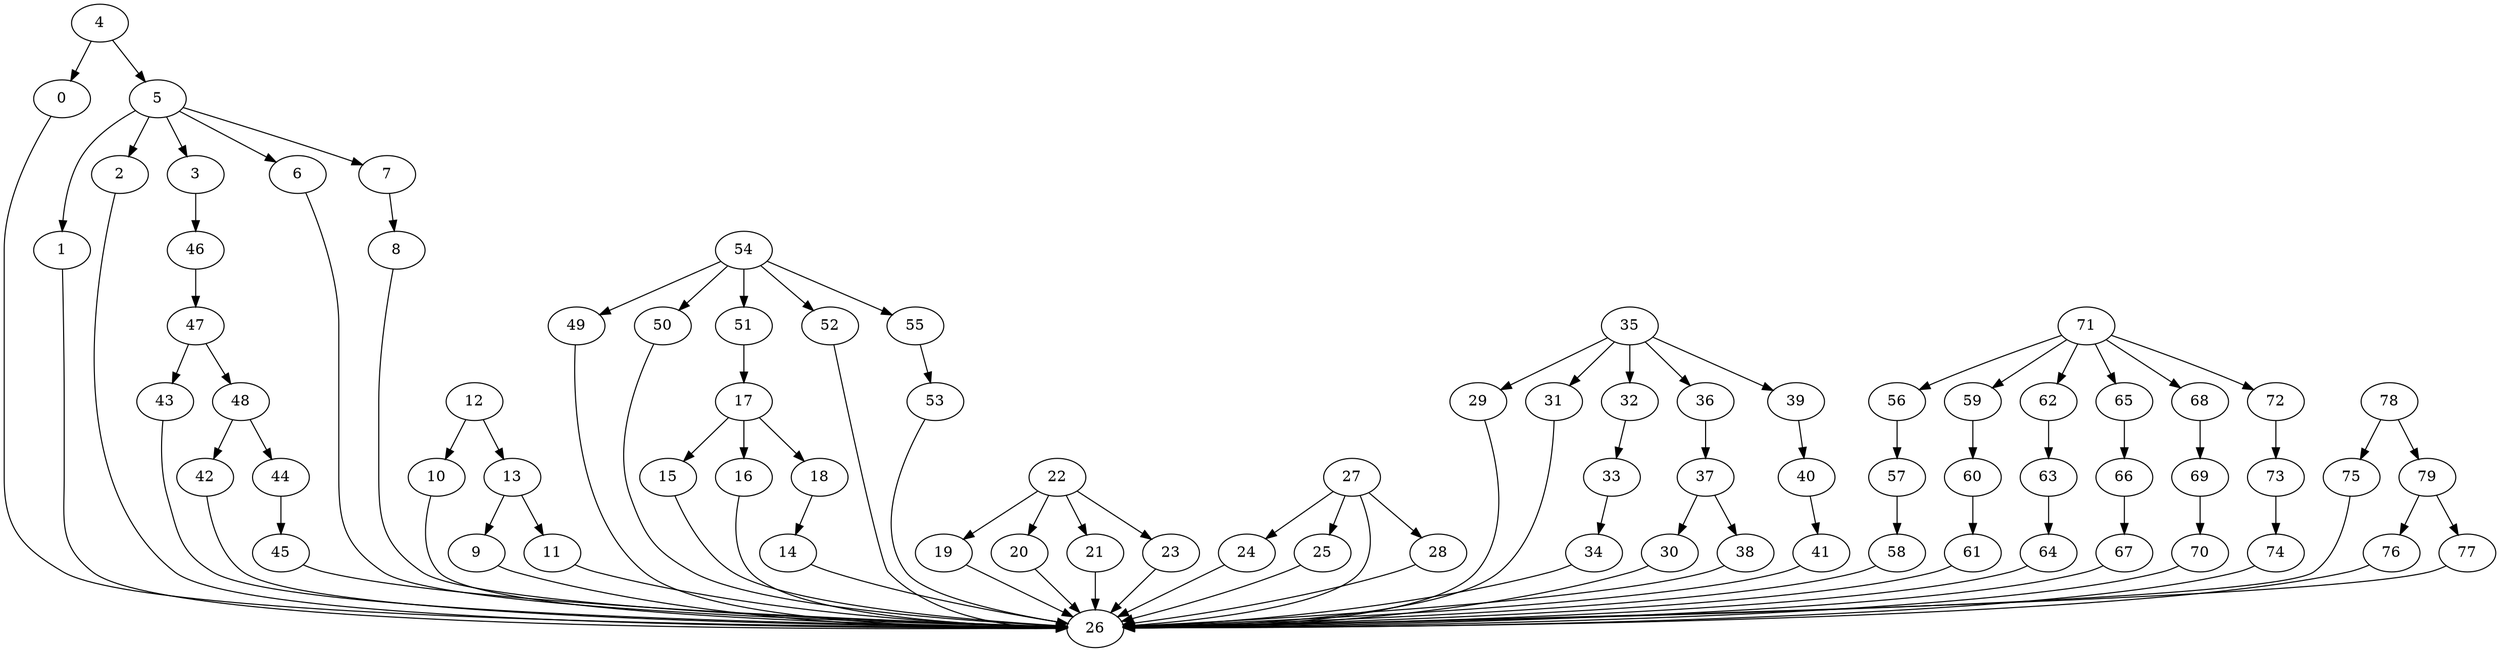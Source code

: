 strict digraph  {
0 [exec=160];
1 [exec=150];
2 [exec=180];
3 [exec=145];
4 [exec=189];
5 [exec=163];
6 [exec=178];
7 [exec=118];
8 [exec=59];
9 [exec=95];
10 [exec=133];
11 [exec=94];
12 [exec=84];
13 [exec=180];
14 [exec=119];
15 [exec=108];
16 [exec=77];
17 [exec=183];
18 [exec=84];
19 [exec=142];
20 [exec=94];
21 [exec=113];
22 [exec=56];
23 [exec=71];
24 [exec=183];
25 [exec=50];
26 [exec=148];
27 [exec=200];
28 [exec=61];
29 [exec=123];
30 [exec=136];
31 [exec=175];
32 [exec=57];
33 [exec=128];
34 [exec=164];
35 [exec=191];
36 [exec=61];
37 [exec=117];
38 [exec=152];
39 [exec=89];
40 [exec=171];
41 [exec=107];
42 [exec=174];
43 [exec=181];
44 [exec=133];
45 [exec=86];
46 [exec=137];
47 [exec=116];
48 [exec=117];
49 [exec=114];
50 [exec=58];
51 [exec=83];
52 [exec=91];
53 [exec=93];
54 [exec=74];
55 [exec=166];
56 [exec=115];
57 [exec=158];
58 [exec=121];
59 [exec=184];
60 [exec=51];
61 [exec=88];
62 [exec=59];
63 [exec=148];
64 [exec=154];
65 [exec=91];
66 [exec=78];
67 [exec=181];
68 [exec=72];
69 [exec=111];
70 [exec=76];
71 [exec=75];
72 [exec=55];
73 [exec=96];
74 [exec=109];
75 [exec=166];
76 [exec=129];
77 [exec=187];
78 [exec=147];
79 [exec=104];
0 -> 26  [comm=17];
1 -> 26  [comm=12];
2 -> 26  [comm=15];
3 -> 46  [comm=19];
4 -> 5  [comm=10];
4 -> 0  [comm=14];
5 -> 6  [comm=8];
5 -> 1  [comm=9];
5 -> 2  [comm=18];
5 -> 3  [comm=8];
5 -> 7  [comm=15];
6 -> 26  [comm=12];
7 -> 8  [comm=13];
8 -> 26  [comm=10];
9 -> 26  [comm=10];
10 -> 26  [comm=19];
11 -> 26  [comm=12];
12 -> 13  [comm=17];
12 -> 10  [comm=16];
13 -> 9  [comm=9];
13 -> 11  [comm=19];
14 -> 26  [comm=19];
15 -> 26  [comm=5];
16 -> 26  [comm=17];
17 -> 18  [comm=10];
17 -> 15  [comm=17];
17 -> 16  [comm=6];
18 -> 14  [comm=20];
19 -> 26  [comm=13];
20 -> 26  [comm=17];
21 -> 26  [comm=13];
22 -> 23  [comm=18];
22 -> 19  [comm=20];
22 -> 20  [comm=16];
22 -> 21  [comm=15];
23 -> 26  [comm=7];
24 -> 26  [comm=12];
25 -> 26  [comm=11];
27 -> 28  [comm=17];
27 -> 24  [comm=17];
27 -> 25  [comm=5];
27 -> 26  [comm=15];
28 -> 26  [comm=19];
29 -> 26  [comm=19];
30 -> 26  [comm=10];
31 -> 26  [comm=8];
32 -> 33  [comm=5];
33 -> 34  [comm=17];
34 -> 26  [comm=11];
35 -> 36  [comm=17];
35 -> 29  [comm=11];
35 -> 31  [comm=8];
35 -> 32  [comm=17];
35 -> 39  [comm=11];
36 -> 37  [comm=13];
37 -> 38  [comm=11];
37 -> 30  [comm=20];
38 -> 26  [comm=9];
39 -> 40  [comm=5];
40 -> 41  [comm=18];
41 -> 26  [comm=20];
42 -> 26  [comm=13];
43 -> 26  [comm=10];
44 -> 45  [comm=19];
45 -> 26  [comm=11];
46 -> 47  [comm=7];
47 -> 48  [comm=16];
47 -> 43  [comm=5];
48 -> 42  [comm=20];
48 -> 44  [comm=7];
49 -> 26  [comm=20];
50 -> 26  [comm=15];
51 -> 17  [comm=19];
52 -> 26  [comm=13];
53 -> 26  [comm=19];
54 -> 55  [comm=5];
54 -> 49  [comm=7];
54 -> 50  [comm=16];
54 -> 51  [comm=10];
54 -> 52  [comm=17];
55 -> 53  [comm=13];
56 -> 57  [comm=9];
57 -> 58  [comm=6];
58 -> 26  [comm=10];
59 -> 60  [comm=20];
60 -> 61  [comm=17];
61 -> 26  [comm=19];
62 -> 63  [comm=14];
63 -> 64  [comm=9];
64 -> 26  [comm=5];
65 -> 66  [comm=14];
66 -> 67  [comm=19];
67 -> 26  [comm=5];
68 -> 69  [comm=16];
69 -> 70  [comm=6];
70 -> 26  [comm=17];
71 -> 72  [comm=19];
71 -> 56  [comm=11];
71 -> 59  [comm=14];
71 -> 62  [comm=20];
71 -> 65  [comm=9];
71 -> 68  [comm=20];
72 -> 73  [comm=14];
73 -> 74  [comm=7];
74 -> 26  [comm=13];
75 -> 26  [comm=15];
76 -> 26  [comm=14];
77 -> 26  [comm=15];
78 -> 79  [comm=14];
78 -> 75  [comm=17];
79 -> 76  [comm=7];
79 -> 77  [comm=11];
}
